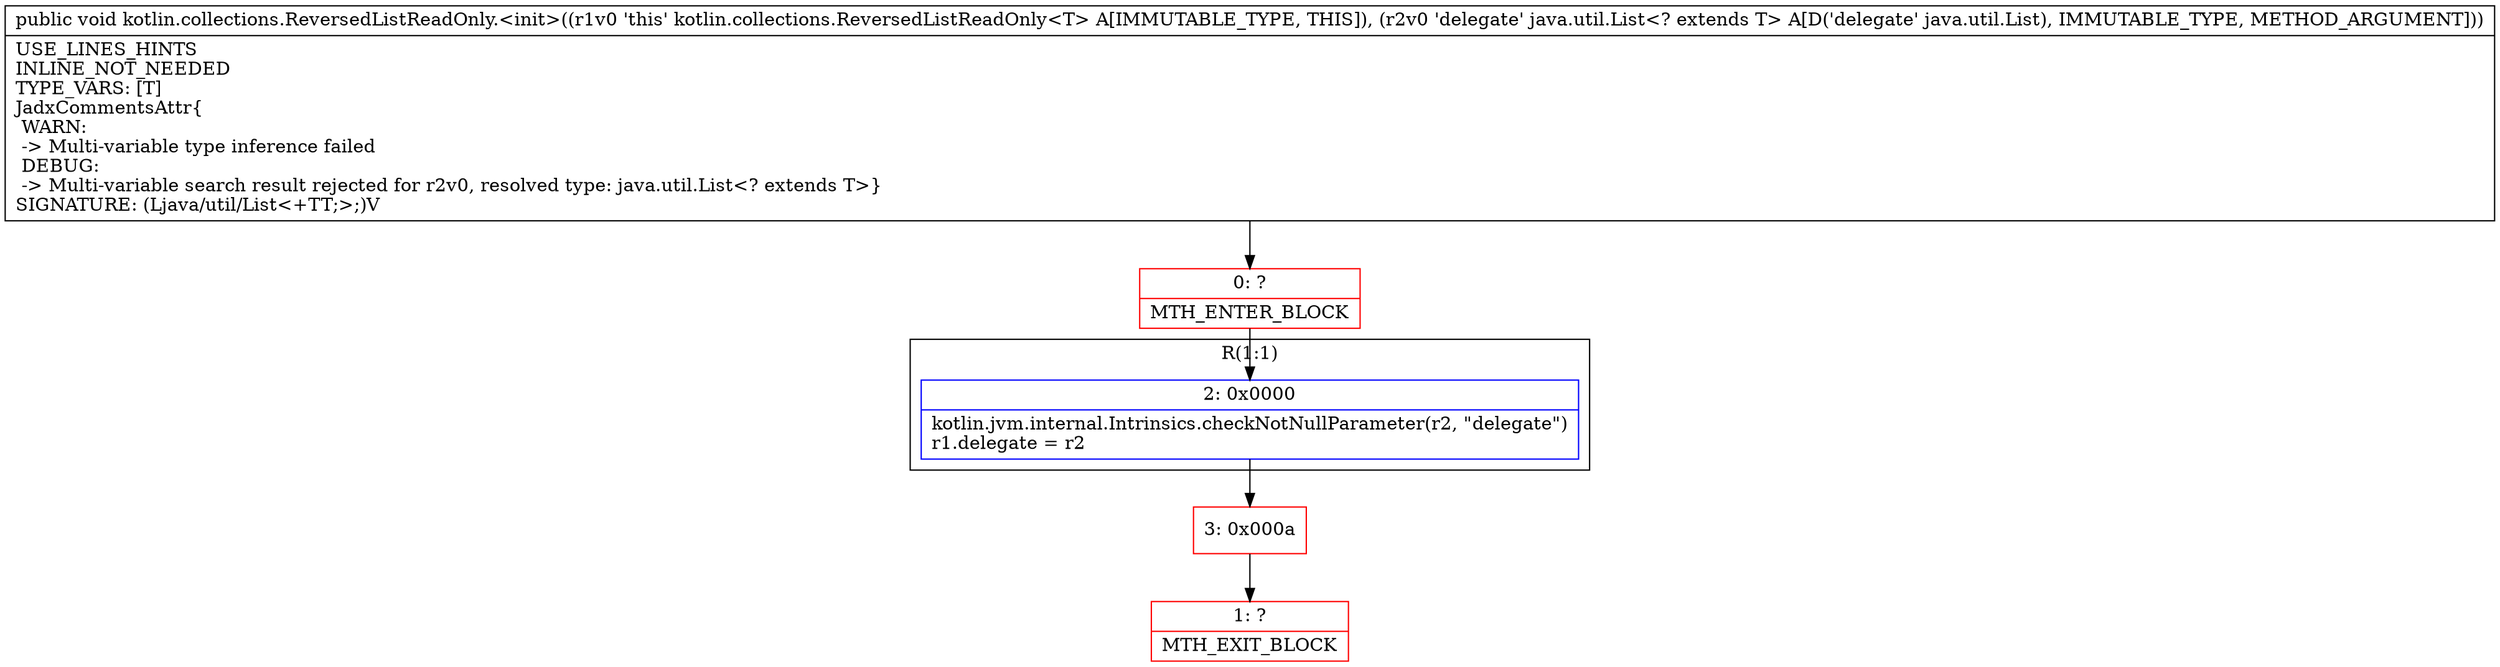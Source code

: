 digraph "CFG forkotlin.collections.ReversedListReadOnly.\<init\>(Ljava\/util\/List;)V" {
subgraph cluster_Region_1192065796 {
label = "R(1:1)";
node [shape=record,color=blue];
Node_2 [shape=record,label="{2\:\ 0x0000|kotlin.jvm.internal.Intrinsics.checkNotNullParameter(r2, \"delegate\")\lr1.delegate = r2\l}"];
}
Node_0 [shape=record,color=red,label="{0\:\ ?|MTH_ENTER_BLOCK\l}"];
Node_3 [shape=record,color=red,label="{3\:\ 0x000a}"];
Node_1 [shape=record,color=red,label="{1\:\ ?|MTH_EXIT_BLOCK\l}"];
MethodNode[shape=record,label="{public void kotlin.collections.ReversedListReadOnly.\<init\>((r1v0 'this' kotlin.collections.ReversedListReadOnly\<T\> A[IMMUTABLE_TYPE, THIS]), (r2v0 'delegate' java.util.List\<? extends T\> A[D('delegate' java.util.List), IMMUTABLE_TYPE, METHOD_ARGUMENT]))  | USE_LINES_HINTS\lINLINE_NOT_NEEDED\lTYPE_VARS: [T]\lJadxCommentsAttr\{\l WARN: \l \-\> Multi\-variable type inference failed\l DEBUG: \l \-\> Multi\-variable search result rejected for r2v0, resolved type: java.util.List\<? extends T\>\}\lSIGNATURE: (Ljava\/util\/List\<+TT;\>;)V\l}"];
MethodNode -> Node_0;Node_2 -> Node_3;
Node_0 -> Node_2;
Node_3 -> Node_1;
}

